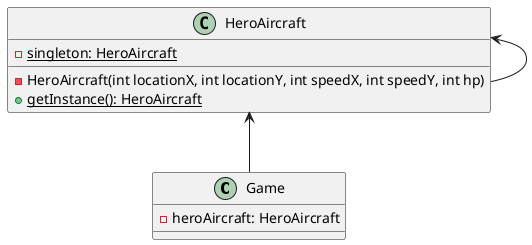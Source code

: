 @startuml
'https://plantuml.com/class-diagram

class Game {
    - heroAircraft: HeroAircraft
}

class HeroAircraft {
    - {static} singleton: HeroAircraft
    - HeroAircraft(int locationX, int locationY, int speedX, int speedY, int hp)
    + {static} getInstance(): HeroAircraft
}


HeroAircraft <-- Game
HeroAircraft <-- HeroAircraft


@enduml